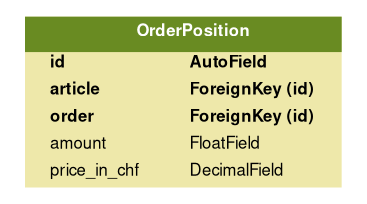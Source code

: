digraph model_graph {
  // Dotfile by Django-Extensions graph_models
  // Created: 2018-01-29 22:04
  // Cli Options: -a

  fontname = "Helvetica"
  fontsize = 8
  splines  = true

  node [
    fontname = "Helvetica"
    fontsize = 8
    shape = "plaintext"
  ]

  graph [ dpi = 300 ];

  edge [
    fontname = "Helvetica"
    fontsize = 8
  ]

  // Labels
  webshop_models_OrderPosition [label=<
    <TABLE BGCOLOR="palegoldenrod" BORDER="0" CELLBORDER="0" CELLSPACING="0">
    <TR><TD COLSPAN="2" CELLPADDING="4" ALIGN="CENTER" BGCOLOR="olivedrab4">
    <FONT FACE="Helvetica Bold" COLOR="white">
    OrderPosition
    </FONT></TD></TR>

    <TR><TD ALIGN="LEFT" BORDER="0">
    <FONT FACE="Helvetica Bold">id</FONT>
    </TD><TD ALIGN="LEFT">
    <FONT FACE="Helvetica Bold">AutoField</FONT>
    </TD></TR>

    <TR><TD ALIGN="LEFT" BORDER="0">
    <FONT FACE="Helvetica Bold">article</FONT>
    </TD><TD ALIGN="LEFT">
    <FONT FACE="Helvetica Bold">ForeignKey (id)</FONT>
    </TD></TR>

    <TR><TD ALIGN="LEFT" BORDER="0">
    <FONT FACE="Helvetica Bold">order</FONT>
    </TD><TD ALIGN="LEFT">
    <FONT FACE="Helvetica Bold">ForeignKey (id)</FONT>
    </TD></TR>

    <TR><TD ALIGN="LEFT" BORDER="0">
    <FONT FACE="Helvetica ">amount</FONT>
    </TD><TD ALIGN="LEFT">
    <FONT FACE="Helvetica ">FloatField</FONT>
    </TD></TR>

    <TR><TD ALIGN="LEFT" BORDER="0">
    <FONT FACE="Helvetica ">price_in_chf</FONT>
    </TD><TD ALIGN="LEFT">
    <FONT FACE="Helvetica ">DecimalField</FONT>
    </TD></TR>

    </TABLE>
    >]
}

